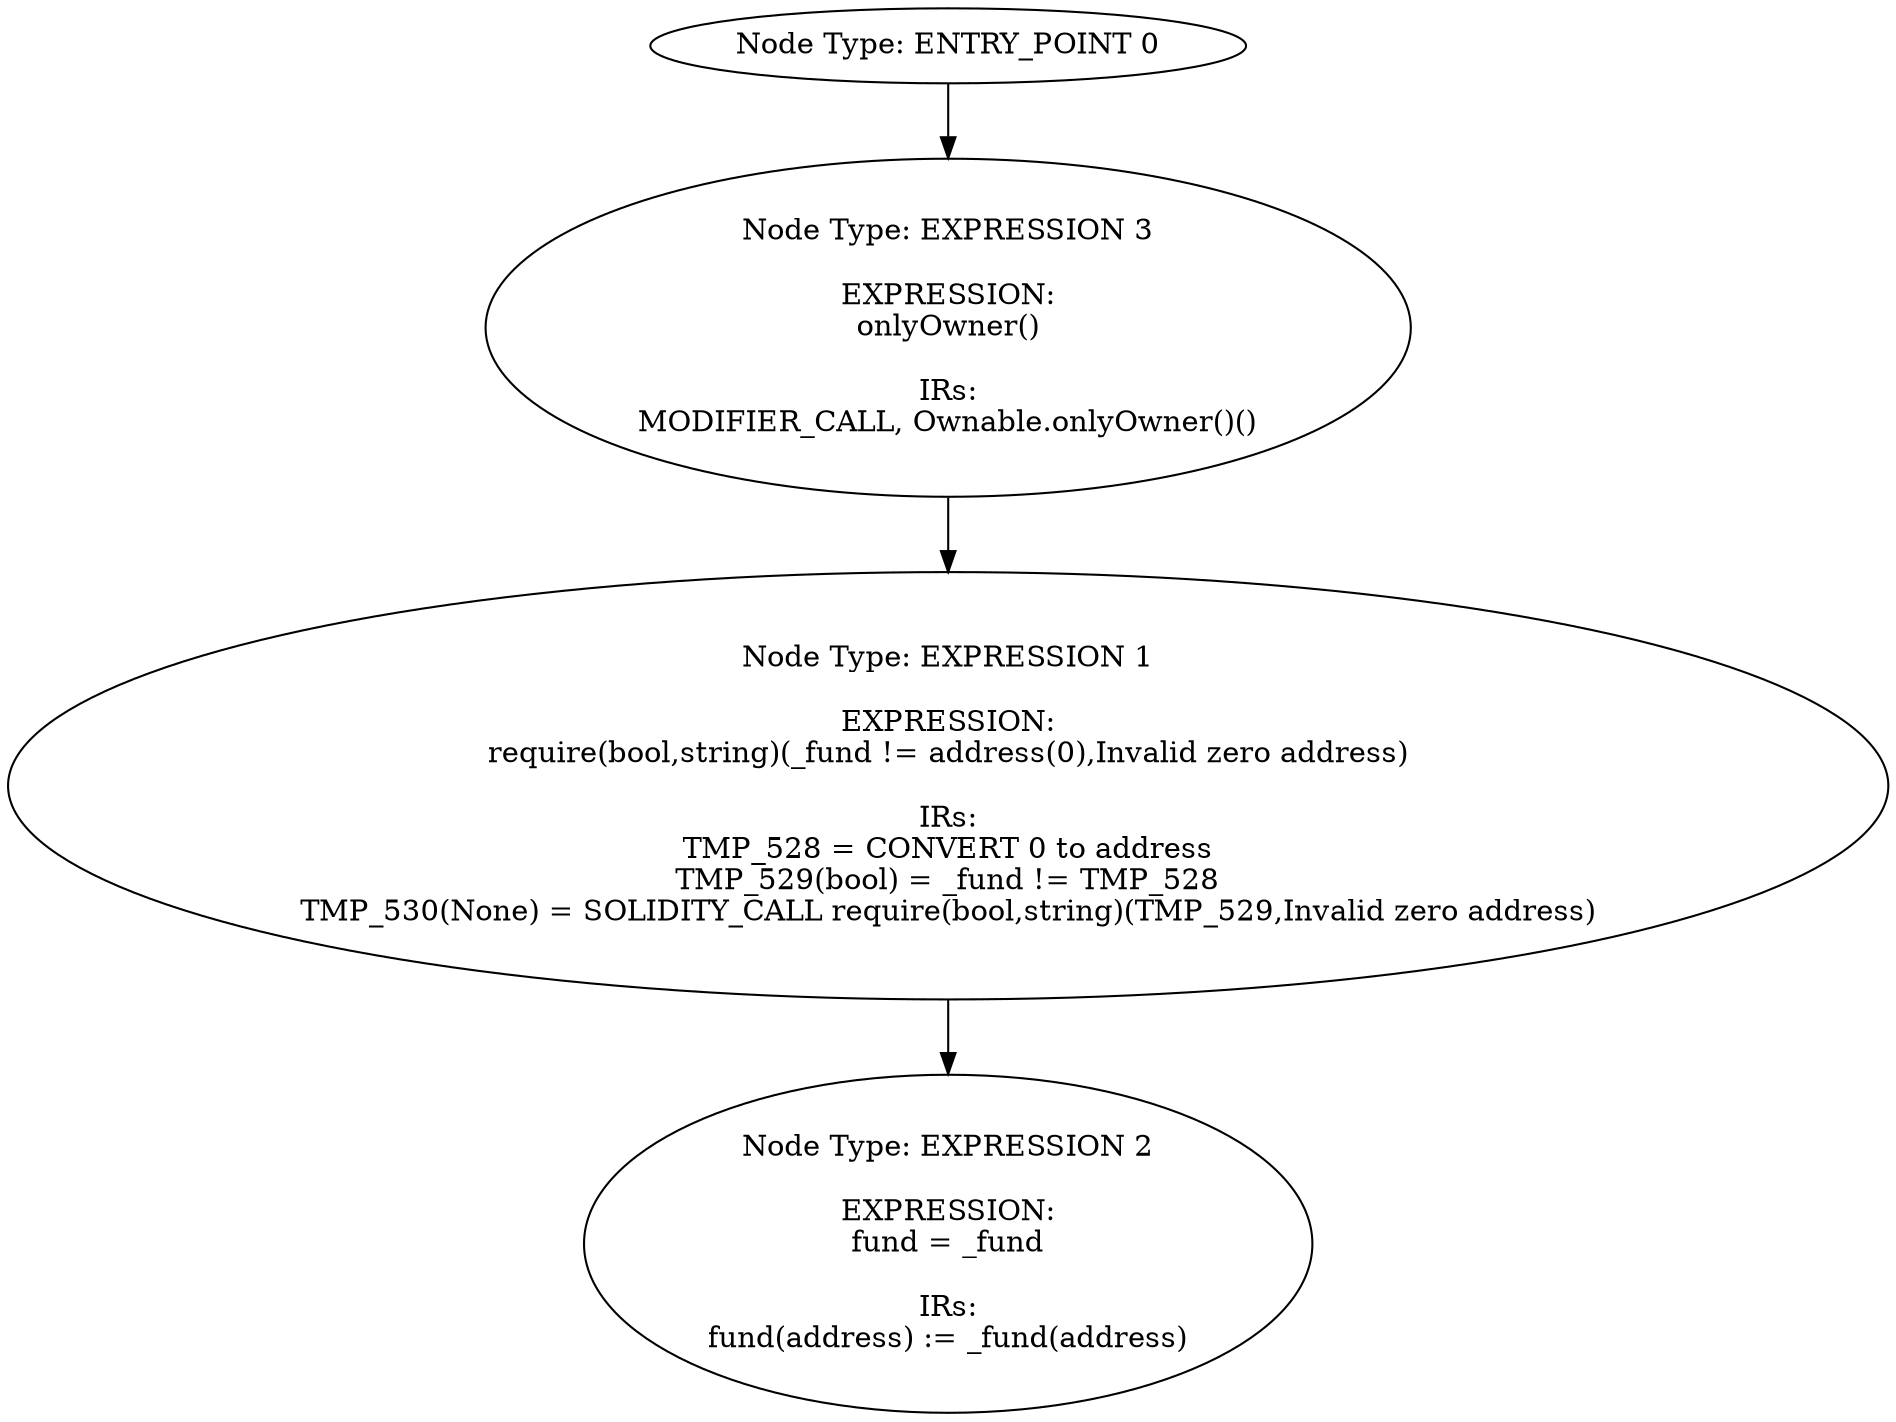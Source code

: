 digraph{
0[label="Node Type: ENTRY_POINT 0
"];
0->3;
1[label="Node Type: EXPRESSION 1

EXPRESSION:
require(bool,string)(_fund != address(0),Invalid zero address)

IRs:
TMP_528 = CONVERT 0 to address
TMP_529(bool) = _fund != TMP_528
TMP_530(None) = SOLIDITY_CALL require(bool,string)(TMP_529,Invalid zero address)"];
1->2;
2[label="Node Type: EXPRESSION 2

EXPRESSION:
fund = _fund

IRs:
fund(address) := _fund(address)"];
3[label="Node Type: EXPRESSION 3

EXPRESSION:
onlyOwner()

IRs:
MODIFIER_CALL, Ownable.onlyOwner()()"];
3->1;
}
